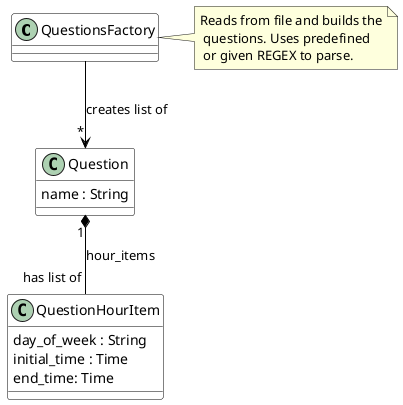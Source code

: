 @startuml
skinparam class {
	BackgroundColor White
	ArrowColor Black
	BorderColor Black
}

class QuestionsFactory {

}
note right: Reads from file and builds the\n questions. Uses predefined\n or given REGEX to parse.


class Question{
   name : String
}


class QuestionHourItem {
   day_of_week : String
   initial_time : Time
   end_time: Time
}

Question "1" *-- "has list of" QuestionHourItem : hour_items
QuestionsFactory --> "*" Question: creates list of
@enduml
